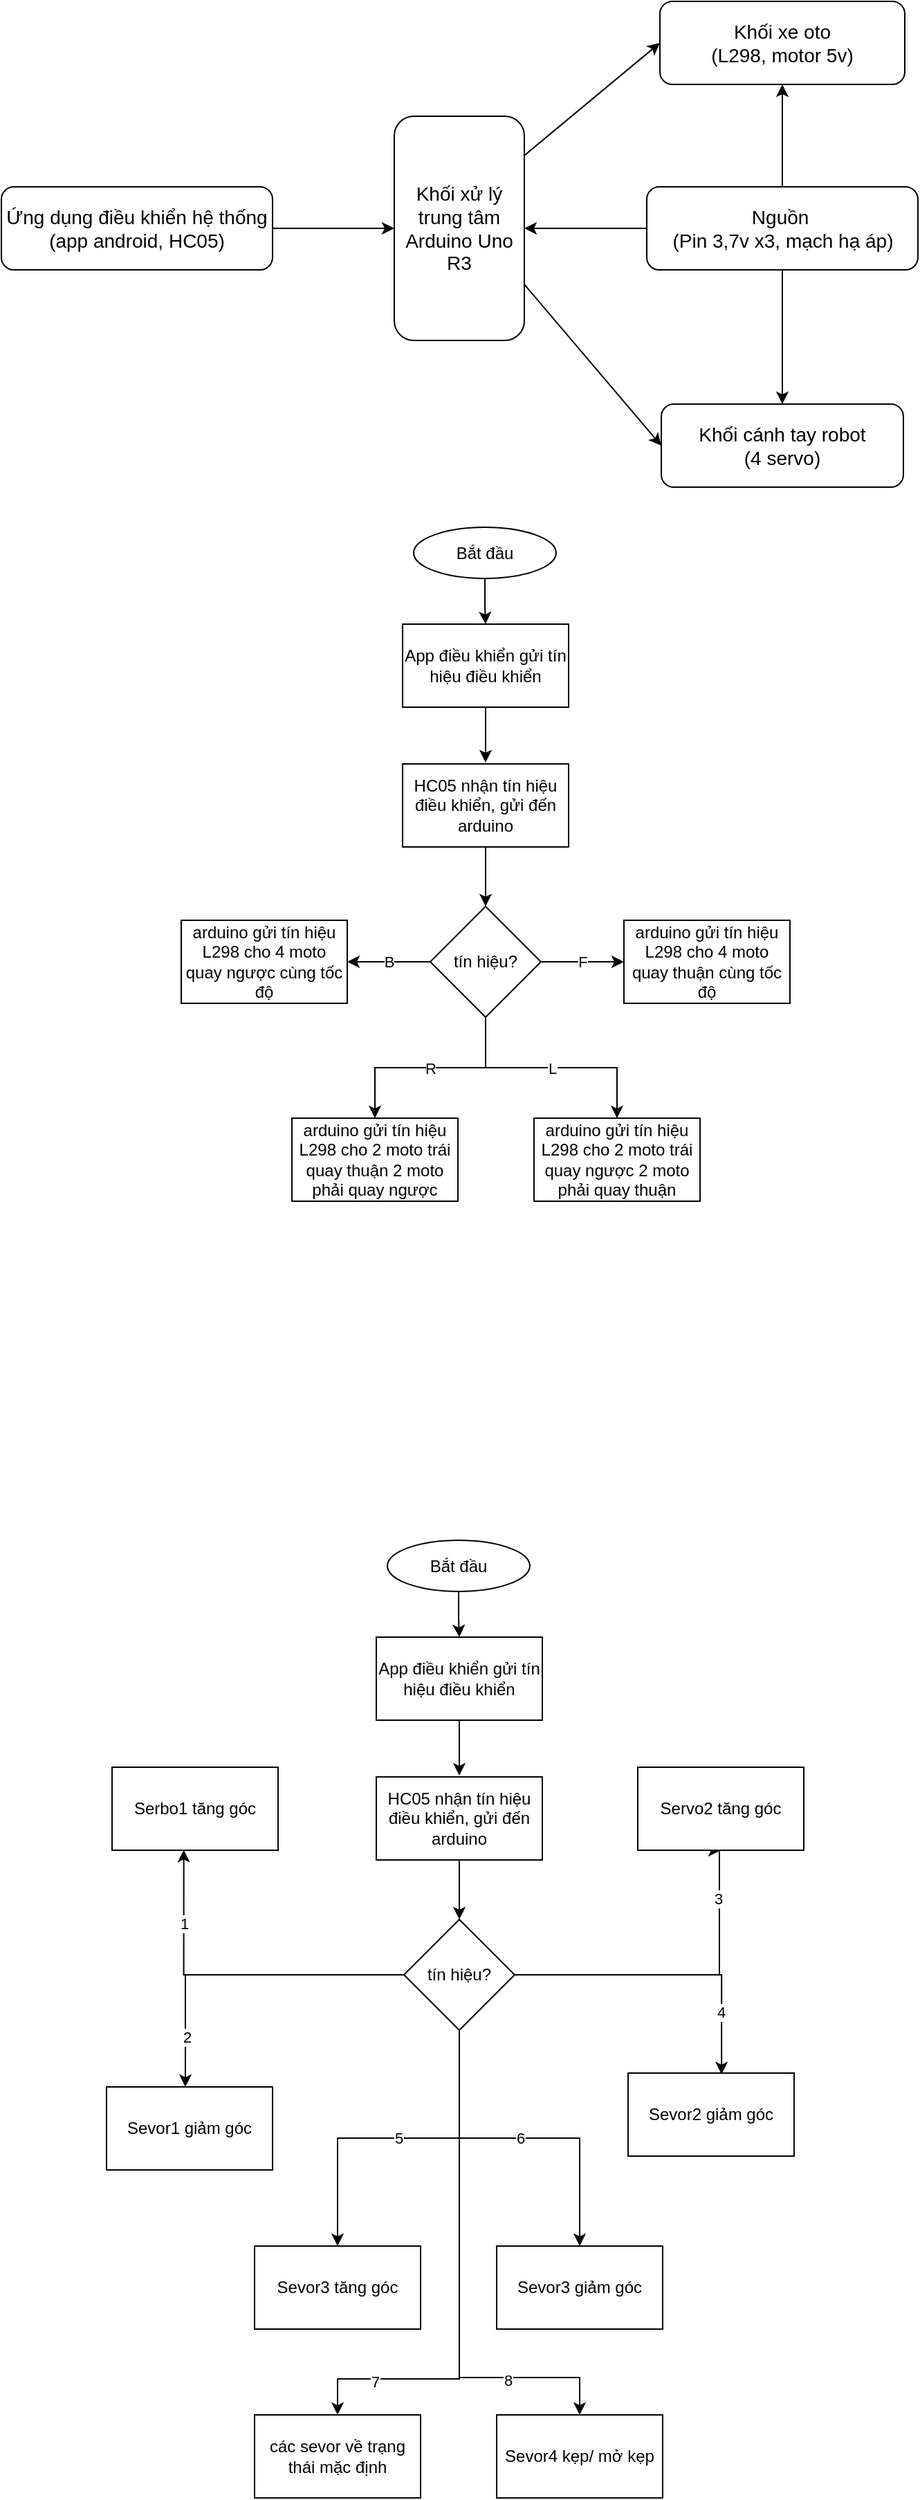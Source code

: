 <mxfile version="21.3.4" type="device">
  <diagram id="hswe0TAONkcRhsybjK7s" name="Trang-1">
    <mxGraphModel dx="1395" dy="599" grid="0" gridSize="10" guides="1" tooltips="1" connect="1" arrows="1" fold="1" page="1" pageScale="1" pageWidth="827" pageHeight="1169" math="0" shadow="0">
      <root>
        <mxCell id="0" />
        <mxCell id="1" parent="0" />
        <mxCell id="JPuinaCgmuUVWmsQZRvT-1" value="&lt;font style=&quot;font-size: 14px;&quot;&gt;Khối xử lý trung tâm&lt;br&gt;Arduino Uno R3&lt;br&gt;&lt;/font&gt;" style="rounded=1;whiteSpace=wrap;html=1;" parent="1" vertex="1">
          <mxGeometry x="348" y="181" width="94" height="162" as="geometry" />
        </mxCell>
        <mxCell id="JPuinaCgmuUVWmsQZRvT-2" value="Khối xe oto&lt;br&gt;(L298, motor 5v)" style="rounded=1;whiteSpace=wrap;html=1;fontSize=14;" parent="1" vertex="1">
          <mxGeometry x="540" y="98" width="177" height="60" as="geometry" />
        </mxCell>
        <mxCell id="iJlHU1WcGfn2l2fbZ5cb-1" value="" style="edgeStyle=orthogonalEdgeStyle;rounded=0;orthogonalLoop=1;jettySize=auto;html=1;" parent="1" source="JPuinaCgmuUVWmsQZRvT-4" target="JPuinaCgmuUVWmsQZRvT-1" edge="1">
          <mxGeometry relative="1" as="geometry" />
        </mxCell>
        <mxCell id="JPuinaCgmuUVWmsQZRvT-4" value="Ứng dụng điều khiển hệ thống&lt;br&gt;(app android, HC05)" style="rounded=1;whiteSpace=wrap;html=1;fontSize=14;" parent="1" vertex="1">
          <mxGeometry x="64" y="232" width="196" height="60" as="geometry" />
        </mxCell>
        <mxCell id="JPuinaCgmuUVWmsQZRvT-7" value="Khối cánh tay robot&lt;br&gt;(4 servo)" style="rounded=1;whiteSpace=wrap;html=1;fontSize=14;" parent="1" vertex="1">
          <mxGeometry x="541" y="389" width="175" height="60" as="geometry" />
        </mxCell>
        <mxCell id="JPuinaCgmuUVWmsQZRvT-8" value="" style="endArrow=classic;html=1;rounded=0;fontSize=14;exitX=1;exitY=0.175;exitDx=0;exitDy=0;exitPerimeter=0;entryX=0;entryY=0.5;entryDx=0;entryDy=0;" parent="1" source="JPuinaCgmuUVWmsQZRvT-1" target="JPuinaCgmuUVWmsQZRvT-2" edge="1">
          <mxGeometry width="50" height="50" relative="1" as="geometry">
            <mxPoint x="512" y="233" as="sourcePoint" />
            <mxPoint x="562" y="183" as="targetPoint" />
          </mxGeometry>
        </mxCell>
        <mxCell id="JPuinaCgmuUVWmsQZRvT-9" value="" style="endArrow=classic;html=1;rounded=0;fontSize=14;entryX=0;entryY=0.5;entryDx=0;entryDy=0;exitX=1;exitY=0.75;exitDx=0;exitDy=0;" parent="1" source="JPuinaCgmuUVWmsQZRvT-1" target="JPuinaCgmuUVWmsQZRvT-7" edge="1">
          <mxGeometry width="50" height="50" relative="1" as="geometry">
            <mxPoint x="484" y="307" as="sourcePoint" />
            <mxPoint x="562" y="307" as="targetPoint" />
          </mxGeometry>
        </mxCell>
        <mxCell id="JPuinaCgmuUVWmsQZRvT-12" value="" style="edgeStyle=orthogonalEdgeStyle;rounded=0;orthogonalLoop=1;jettySize=auto;html=1;" parent="1" source="JPuinaCgmuUVWmsQZRvT-11" target="JPuinaCgmuUVWmsQZRvT-2" edge="1">
          <mxGeometry relative="1" as="geometry" />
        </mxCell>
        <mxCell id="JPuinaCgmuUVWmsQZRvT-13" value="" style="edgeStyle=orthogonalEdgeStyle;rounded=0;orthogonalLoop=1;jettySize=auto;html=1;" parent="1" source="JPuinaCgmuUVWmsQZRvT-11" target="JPuinaCgmuUVWmsQZRvT-7" edge="1">
          <mxGeometry relative="1" as="geometry" />
        </mxCell>
        <mxCell id="JPuinaCgmuUVWmsQZRvT-14" value="" style="edgeStyle=orthogonalEdgeStyle;rounded=0;orthogonalLoop=1;jettySize=auto;html=1;" parent="1" source="JPuinaCgmuUVWmsQZRvT-11" target="JPuinaCgmuUVWmsQZRvT-1" edge="1">
          <mxGeometry relative="1" as="geometry" />
        </mxCell>
        <mxCell id="JPuinaCgmuUVWmsQZRvT-11" value="Nguồn&amp;nbsp;&lt;br&gt;(Pin 3,7v x3, mạch hạ áp)" style="rounded=1;whiteSpace=wrap;html=1;fontSize=14;" parent="1" vertex="1">
          <mxGeometry x="530.5" y="232" width="196" height="60" as="geometry" />
        </mxCell>
        <mxCell id="ChaTuG1xbA1_YxKwk9ks-3" value="" style="edgeStyle=orthogonalEdgeStyle;rounded=0;orthogonalLoop=1;jettySize=auto;html=1;" edge="1" parent="1" source="ChaTuG1xbA1_YxKwk9ks-1" target="ChaTuG1xbA1_YxKwk9ks-2">
          <mxGeometry relative="1" as="geometry" />
        </mxCell>
        <mxCell id="ChaTuG1xbA1_YxKwk9ks-1" value="Bắt đầu" style="ellipse;whiteSpace=wrap;html=1;" vertex="1" parent="1">
          <mxGeometry x="362" y="478" width="103" height="37" as="geometry" />
        </mxCell>
        <mxCell id="ChaTuG1xbA1_YxKwk9ks-5" value="" style="edgeStyle=orthogonalEdgeStyle;rounded=0;orthogonalLoop=1;jettySize=auto;html=1;" edge="1" parent="1" source="ChaTuG1xbA1_YxKwk9ks-2">
          <mxGeometry relative="1" as="geometry">
            <mxPoint x="414" y="648" as="targetPoint" />
          </mxGeometry>
        </mxCell>
        <mxCell id="ChaTuG1xbA1_YxKwk9ks-2" value="App điều khiển gửi tín hiệu điều khiển" style="whiteSpace=wrap;html=1;" vertex="1" parent="1">
          <mxGeometry x="354" y="548" width="120" height="60" as="geometry" />
        </mxCell>
        <mxCell id="ChaTuG1xbA1_YxKwk9ks-8" value="" style="edgeStyle=orthogonalEdgeStyle;rounded=0;orthogonalLoop=1;jettySize=auto;html=1;" edge="1" parent="1" source="ChaTuG1xbA1_YxKwk9ks-6" target="ChaTuG1xbA1_YxKwk9ks-7">
          <mxGeometry relative="1" as="geometry" />
        </mxCell>
        <mxCell id="ChaTuG1xbA1_YxKwk9ks-6" value="HC05 nhận tín hiệu điều khiển, gửi đến arduino" style="rounded=0;whiteSpace=wrap;html=1;" vertex="1" parent="1">
          <mxGeometry x="354" y="649" width="120" height="60" as="geometry" />
        </mxCell>
        <mxCell id="ChaTuG1xbA1_YxKwk9ks-10" value="F" style="edgeStyle=orthogonalEdgeStyle;rounded=0;orthogonalLoop=1;jettySize=auto;html=1;" edge="1" parent="1" source="ChaTuG1xbA1_YxKwk9ks-7" target="ChaTuG1xbA1_YxKwk9ks-9">
          <mxGeometry relative="1" as="geometry" />
        </mxCell>
        <mxCell id="ChaTuG1xbA1_YxKwk9ks-14" value="B" style="edgeStyle=orthogonalEdgeStyle;rounded=0;orthogonalLoop=1;jettySize=auto;html=1;" edge="1" parent="1" source="ChaTuG1xbA1_YxKwk9ks-7" target="ChaTuG1xbA1_YxKwk9ks-13">
          <mxGeometry relative="1" as="geometry" />
        </mxCell>
        <mxCell id="ChaTuG1xbA1_YxKwk9ks-16" value="R" style="edgeStyle=orthogonalEdgeStyle;rounded=0;orthogonalLoop=1;jettySize=auto;html=1;" edge="1" parent="1" source="ChaTuG1xbA1_YxKwk9ks-7" target="ChaTuG1xbA1_YxKwk9ks-15">
          <mxGeometry relative="1" as="geometry" />
        </mxCell>
        <mxCell id="ChaTuG1xbA1_YxKwk9ks-19" value="L" style="edgeStyle=orthogonalEdgeStyle;rounded=0;orthogonalLoop=1;jettySize=auto;html=1;entryX=0.5;entryY=0;entryDx=0;entryDy=0;" edge="1" parent="1" source="ChaTuG1xbA1_YxKwk9ks-7" target="ChaTuG1xbA1_YxKwk9ks-18">
          <mxGeometry relative="1" as="geometry" />
        </mxCell>
        <mxCell id="ChaTuG1xbA1_YxKwk9ks-7" value="tín hiệu?" style="rhombus;whiteSpace=wrap;html=1;rounded=0;" vertex="1" parent="1">
          <mxGeometry x="374" y="752" width="80" height="80" as="geometry" />
        </mxCell>
        <mxCell id="ChaTuG1xbA1_YxKwk9ks-9" value="&lt;div style=&quot;&quot;&gt;&lt;span style=&quot;background-color: initial;&quot;&gt;arduino gửi tín hiệu L298 cho 4 moto quay thuận cùng tốc độ&lt;/span&gt;&lt;/div&gt;" style="whiteSpace=wrap;html=1;rounded=0;align=center;" vertex="1" parent="1">
          <mxGeometry x="514" y="762" width="120" height="60" as="geometry" />
        </mxCell>
        <mxCell id="ChaTuG1xbA1_YxKwk9ks-13" value="arduino gửi tín hiệu L298 cho 4 moto quay ngược cùng tốc độ" style="whiteSpace=wrap;html=1;rounded=0;" vertex="1" parent="1">
          <mxGeometry x="194" y="762" width="120" height="60" as="geometry" />
        </mxCell>
        <mxCell id="ChaTuG1xbA1_YxKwk9ks-15" value="arduino gửi tín hiệu L298 cho 2 moto trái quay thuận 2 moto phải quay ngược" style="whiteSpace=wrap;html=1;rounded=0;" vertex="1" parent="1">
          <mxGeometry x="274" y="905" width="120" height="60" as="geometry" />
        </mxCell>
        <mxCell id="ChaTuG1xbA1_YxKwk9ks-18" value="arduino gửi tín hiệu L298 cho 2 moto trái quay ngược 2 moto phải quay thuận" style="whiteSpace=wrap;html=1;rounded=0;" vertex="1" parent="1">
          <mxGeometry x="449" y="905" width="120" height="60" as="geometry" />
        </mxCell>
        <mxCell id="ChaTuG1xbA1_YxKwk9ks-20" value="" style="edgeStyle=orthogonalEdgeStyle;rounded=0;orthogonalLoop=1;jettySize=auto;html=1;" edge="1" parent="1" source="ChaTuG1xbA1_YxKwk9ks-21" target="ChaTuG1xbA1_YxKwk9ks-23">
          <mxGeometry relative="1" as="geometry" />
        </mxCell>
        <mxCell id="ChaTuG1xbA1_YxKwk9ks-21" value="Bắt đầu" style="ellipse;whiteSpace=wrap;html=1;" vertex="1" parent="1">
          <mxGeometry x="343" y="1210" width="103" height="37" as="geometry" />
        </mxCell>
        <mxCell id="ChaTuG1xbA1_YxKwk9ks-22" value="" style="edgeStyle=orthogonalEdgeStyle;rounded=0;orthogonalLoop=1;jettySize=auto;html=1;" edge="1" parent="1" source="ChaTuG1xbA1_YxKwk9ks-23">
          <mxGeometry relative="1" as="geometry">
            <mxPoint x="395" y="1380" as="targetPoint" />
          </mxGeometry>
        </mxCell>
        <mxCell id="ChaTuG1xbA1_YxKwk9ks-23" value="App điều khiển gửi tín hiệu điều khiển" style="whiteSpace=wrap;html=1;" vertex="1" parent="1">
          <mxGeometry x="335" y="1280" width="120" height="60" as="geometry" />
        </mxCell>
        <mxCell id="ChaTuG1xbA1_YxKwk9ks-24" value="" style="edgeStyle=orthogonalEdgeStyle;rounded=0;orthogonalLoop=1;jettySize=auto;html=1;" edge="1" parent="1" source="ChaTuG1xbA1_YxKwk9ks-25" target="ChaTuG1xbA1_YxKwk9ks-30">
          <mxGeometry relative="1" as="geometry" />
        </mxCell>
        <mxCell id="ChaTuG1xbA1_YxKwk9ks-25" value="HC05 nhận tín hiệu điều khiển, gửi đến arduino" style="rounded=0;whiteSpace=wrap;html=1;" vertex="1" parent="1">
          <mxGeometry x="335" y="1381" width="120" height="60" as="geometry" />
        </mxCell>
        <mxCell id="ChaTuG1xbA1_YxKwk9ks-28" value="5" style="edgeStyle=orthogonalEdgeStyle;rounded=0;orthogonalLoop=1;jettySize=auto;html=1;" edge="1" parent="1" source="ChaTuG1xbA1_YxKwk9ks-30" target="ChaTuG1xbA1_YxKwk9ks-33">
          <mxGeometry relative="1" as="geometry" />
        </mxCell>
        <mxCell id="ChaTuG1xbA1_YxKwk9ks-29" value="6" style="edgeStyle=orthogonalEdgeStyle;rounded=0;orthogonalLoop=1;jettySize=auto;html=1;entryX=0.5;entryY=0;entryDx=0;entryDy=0;" edge="1" parent="1" source="ChaTuG1xbA1_YxKwk9ks-30" target="ChaTuG1xbA1_YxKwk9ks-34">
          <mxGeometry relative="1" as="geometry" />
        </mxCell>
        <mxCell id="ChaTuG1xbA1_YxKwk9ks-38" style="edgeStyle=orthogonalEdgeStyle;rounded=0;orthogonalLoop=1;jettySize=auto;html=1;entryX=0.5;entryY=1;entryDx=0;entryDy=0;" edge="1" parent="1" source="ChaTuG1xbA1_YxKwk9ks-30" target="ChaTuG1xbA1_YxKwk9ks-31">
          <mxGeometry relative="1" as="geometry">
            <mxPoint x="583.333" y="1524" as="targetPoint" />
            <Array as="points">
              <mxPoint x="583" y="1524" />
              <mxPoint x="583" y="1434" />
            </Array>
          </mxGeometry>
        </mxCell>
        <mxCell id="ChaTuG1xbA1_YxKwk9ks-48" value="3" style="edgeLabel;html=1;align=center;verticalAlign=middle;resizable=0;points=[];" vertex="1" connectable="0" parent="ChaTuG1xbA1_YxKwk9ks-38">
          <mxGeometry x="0.699" y="1" relative="1" as="geometry">
            <mxPoint as="offset" />
          </mxGeometry>
        </mxCell>
        <mxCell id="ChaTuG1xbA1_YxKwk9ks-39" style="edgeStyle=orthogonalEdgeStyle;rounded=0;orthogonalLoop=1;jettySize=auto;html=1;entryX=0.563;entryY=0.015;entryDx=0;entryDy=0;entryPerimeter=0;" edge="1" parent="1" source="ChaTuG1xbA1_YxKwk9ks-30" target="ChaTuG1xbA1_YxKwk9ks-37">
          <mxGeometry relative="1" as="geometry" />
        </mxCell>
        <mxCell id="ChaTuG1xbA1_YxKwk9ks-49" value="4" style="edgeLabel;html=1;align=center;verticalAlign=middle;resizable=0;points=[];" vertex="1" connectable="0" parent="ChaTuG1xbA1_YxKwk9ks-39">
          <mxGeometry x="0.593" y="-1" relative="1" as="geometry">
            <mxPoint as="offset" />
          </mxGeometry>
        </mxCell>
        <mxCell id="ChaTuG1xbA1_YxKwk9ks-40" value="" style="edgeStyle=orthogonalEdgeStyle;rounded=0;orthogonalLoop=1;jettySize=auto;html=1;entryX=0.432;entryY=0.995;entryDx=0;entryDy=0;entryPerimeter=0;" edge="1" parent="1" source="ChaTuG1xbA1_YxKwk9ks-30" target="ChaTuG1xbA1_YxKwk9ks-32">
          <mxGeometry relative="1" as="geometry" />
        </mxCell>
        <mxCell id="ChaTuG1xbA1_YxKwk9ks-46" value="1" style="edgeLabel;html=1;align=center;verticalAlign=middle;resizable=0;points=[];" vertex="1" connectable="0" parent="ChaTuG1xbA1_YxKwk9ks-40">
          <mxGeometry x="0.577" relative="1" as="geometry">
            <mxPoint as="offset" />
          </mxGeometry>
        </mxCell>
        <mxCell id="ChaTuG1xbA1_YxKwk9ks-41" value="" style="edgeStyle=orthogonalEdgeStyle;rounded=0;orthogonalLoop=1;jettySize=auto;html=1;" edge="1" parent="1" source="ChaTuG1xbA1_YxKwk9ks-30" target="ChaTuG1xbA1_YxKwk9ks-35">
          <mxGeometry relative="1" as="geometry">
            <Array as="points">
              <mxPoint x="197" y="1524" />
            </Array>
          </mxGeometry>
        </mxCell>
        <mxCell id="ChaTuG1xbA1_YxKwk9ks-47" value="2" style="edgeLabel;html=1;align=center;verticalAlign=middle;resizable=0;points=[];" vertex="1" connectable="0" parent="ChaTuG1xbA1_YxKwk9ks-41">
          <mxGeometry x="0.693" y="1" relative="1" as="geometry">
            <mxPoint as="offset" />
          </mxGeometry>
        </mxCell>
        <mxCell id="ChaTuG1xbA1_YxKwk9ks-42" style="edgeStyle=orthogonalEdgeStyle;rounded=0;orthogonalLoop=1;jettySize=auto;html=1;entryX=0.5;entryY=0;entryDx=0;entryDy=0;" edge="1" parent="1" source="ChaTuG1xbA1_YxKwk9ks-30" target="ChaTuG1xbA1_YxKwk9ks-43">
          <mxGeometry relative="1" as="geometry">
            <mxPoint x="395" y="1873.708" as="targetPoint" />
            <Array as="points">
              <mxPoint x="395" y="1816" />
              <mxPoint x="307" y="1816" />
            </Array>
          </mxGeometry>
        </mxCell>
        <mxCell id="ChaTuG1xbA1_YxKwk9ks-50" value="7" style="edgeLabel;html=1;align=center;verticalAlign=middle;resizable=0;points=[];" vertex="1" connectable="0" parent="ChaTuG1xbA1_YxKwk9ks-42">
          <mxGeometry x="0.711" y="2" relative="1" as="geometry">
            <mxPoint as="offset" />
          </mxGeometry>
        </mxCell>
        <mxCell id="ChaTuG1xbA1_YxKwk9ks-45" style="edgeStyle=orthogonalEdgeStyle;rounded=0;orthogonalLoop=1;jettySize=auto;html=1;entryX=0.5;entryY=0;entryDx=0;entryDy=0;" edge="1" parent="1" source="ChaTuG1xbA1_YxKwk9ks-30" target="ChaTuG1xbA1_YxKwk9ks-44">
          <mxGeometry relative="1" as="geometry">
            <Array as="points">
              <mxPoint x="395" y="1815" />
              <mxPoint x="482" y="1815" />
            </Array>
          </mxGeometry>
        </mxCell>
        <mxCell id="ChaTuG1xbA1_YxKwk9ks-51" value="8" style="edgeLabel;html=1;align=center;verticalAlign=middle;resizable=0;points=[];" vertex="1" connectable="0" parent="ChaTuG1xbA1_YxKwk9ks-45">
          <mxGeometry x="0.568" y="-2" relative="1" as="geometry">
            <mxPoint as="offset" />
          </mxGeometry>
        </mxCell>
        <mxCell id="ChaTuG1xbA1_YxKwk9ks-30" value="tín hiệu?" style="rhombus;whiteSpace=wrap;html=1;rounded=0;" vertex="1" parent="1">
          <mxGeometry x="355" y="1484" width="80" height="80" as="geometry" />
        </mxCell>
        <mxCell id="ChaTuG1xbA1_YxKwk9ks-31" value="&lt;div style=&quot;&quot;&gt;&lt;span style=&quot;background-color: initial;&quot;&gt;Servo2 tăng góc&lt;/span&gt;&lt;/div&gt;" style="whiteSpace=wrap;html=1;rounded=0;align=center;" vertex="1" parent="1">
          <mxGeometry x="524" y="1374" width="120" height="60" as="geometry" />
        </mxCell>
        <mxCell id="ChaTuG1xbA1_YxKwk9ks-32" value="Serbo1 tăng góc" style="whiteSpace=wrap;html=1;rounded=0;" vertex="1" parent="1">
          <mxGeometry x="144" y="1374" width="120" height="60" as="geometry" />
        </mxCell>
        <mxCell id="ChaTuG1xbA1_YxKwk9ks-33" value="Sevor3 tăng góc" style="whiteSpace=wrap;html=1;rounded=0;" vertex="1" parent="1">
          <mxGeometry x="247" y="1720" width="120" height="60" as="geometry" />
        </mxCell>
        <mxCell id="ChaTuG1xbA1_YxKwk9ks-34" value="Sevor3 giảm góc" style="whiteSpace=wrap;html=1;rounded=0;" vertex="1" parent="1">
          <mxGeometry x="422" y="1720" width="120" height="60" as="geometry" />
        </mxCell>
        <mxCell id="ChaTuG1xbA1_YxKwk9ks-35" value="Sevor1 giảm góc" style="whiteSpace=wrap;html=1;rounded=0;" vertex="1" parent="1">
          <mxGeometry x="140" y="1605" width="120" height="60" as="geometry" />
        </mxCell>
        <mxCell id="ChaTuG1xbA1_YxKwk9ks-37" value="&lt;div style=&quot;&quot;&gt;Sevor2 giảm góc&lt;br&gt;&lt;/div&gt;" style="whiteSpace=wrap;html=1;rounded=0;align=center;" vertex="1" parent="1">
          <mxGeometry x="517" y="1595" width="120" height="60" as="geometry" />
        </mxCell>
        <mxCell id="ChaTuG1xbA1_YxKwk9ks-43" value="các sevor về trạng thái mặc định" style="whiteSpace=wrap;html=1;rounded=0;" vertex="1" parent="1">
          <mxGeometry x="247" y="1842" width="120" height="60" as="geometry" />
        </mxCell>
        <mxCell id="ChaTuG1xbA1_YxKwk9ks-44" value="Sevor4 kẹp/ mở kẹp" style="whiteSpace=wrap;html=1;rounded=0;" vertex="1" parent="1">
          <mxGeometry x="422" y="1842" width="120" height="60" as="geometry" />
        </mxCell>
      </root>
    </mxGraphModel>
  </diagram>
</mxfile>

